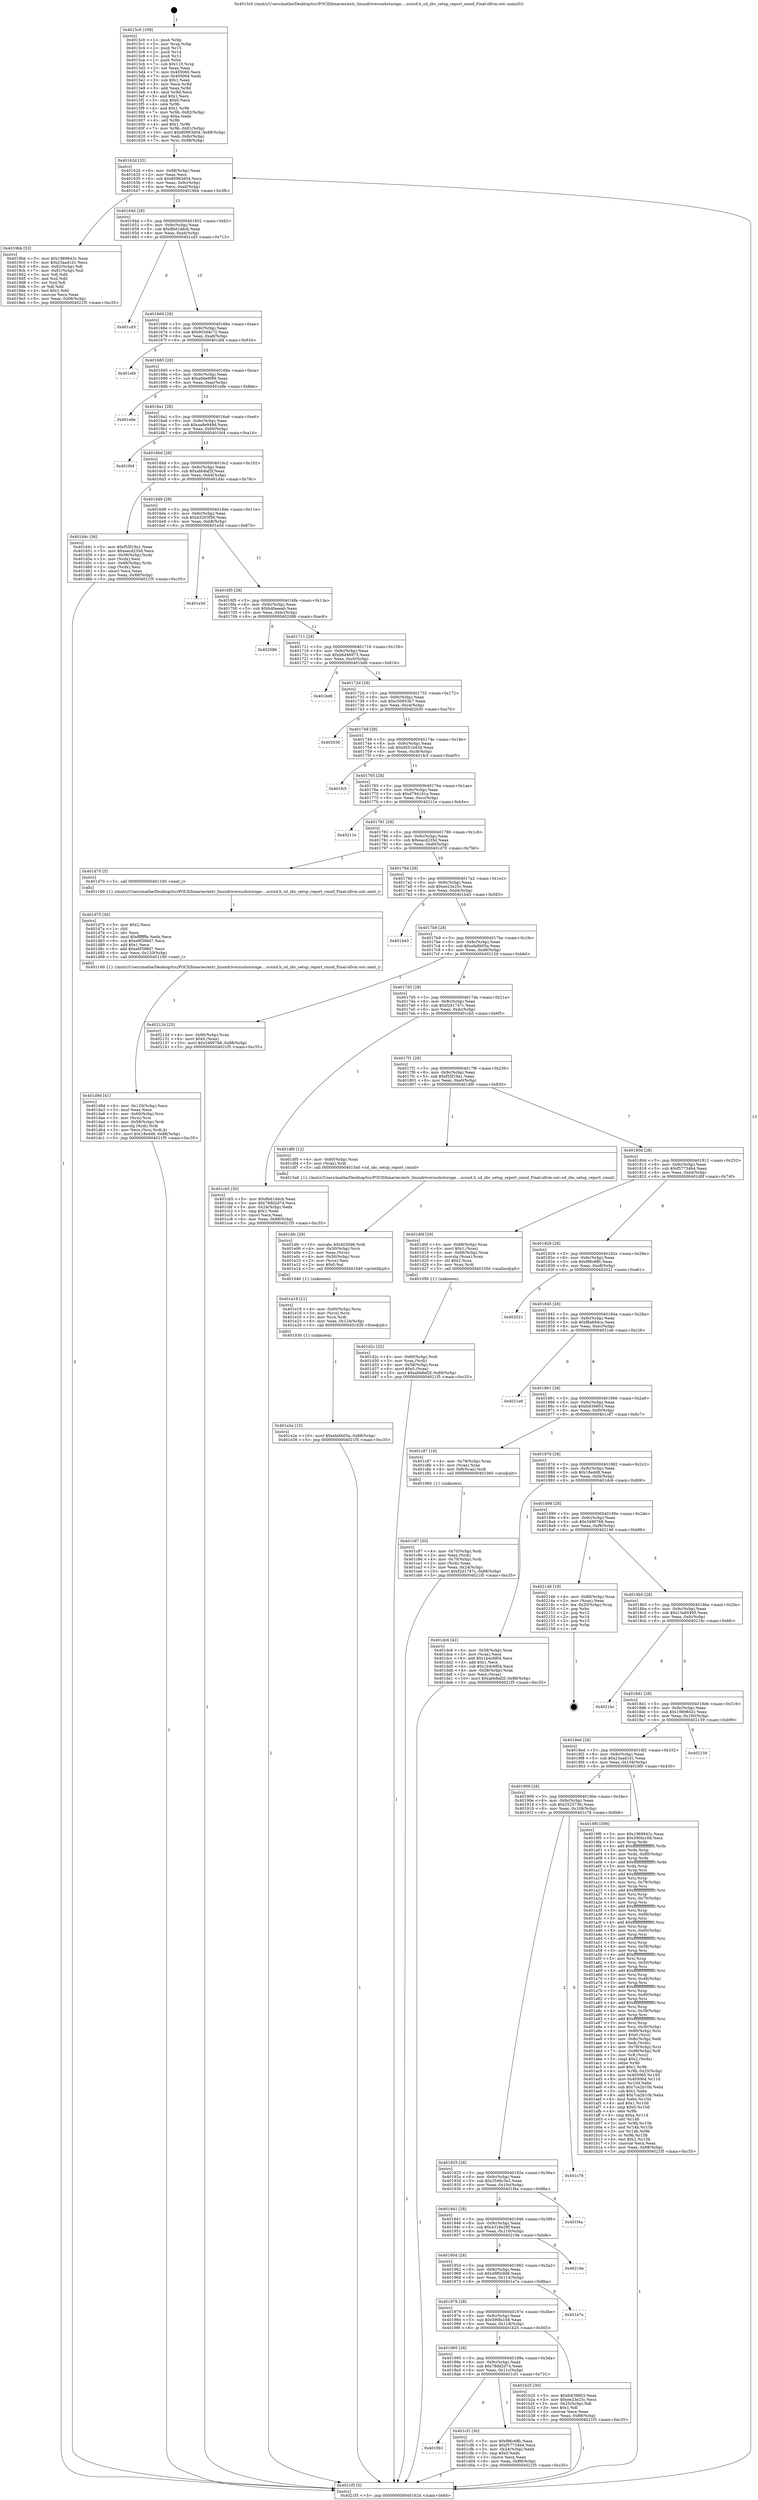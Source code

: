 digraph "0x4015c0" {
  label = "0x4015c0 (/mnt/c/Users/mathe/Desktop/tcc/POCII/binaries/extr_linuxdriversusbstorage....scsisd.h_sd_zbc_setup_report_cmnd_Final-ollvm.out::main(0))"
  labelloc = "t"
  node[shape=record]

  Entry [label="",width=0.3,height=0.3,shape=circle,fillcolor=black,style=filled]
  "0x40162d" [label="{
     0x40162d [32]\l
     | [instrs]\l
     &nbsp;&nbsp;0x40162d \<+6\>: mov -0x88(%rbp),%eax\l
     &nbsp;&nbsp;0x401633 \<+2\>: mov %eax,%ecx\l
     &nbsp;&nbsp;0x401635 \<+6\>: sub $0x80963d04,%ecx\l
     &nbsp;&nbsp;0x40163b \<+6\>: mov %eax,-0x9c(%rbp)\l
     &nbsp;&nbsp;0x401641 \<+6\>: mov %ecx,-0xa0(%rbp)\l
     &nbsp;&nbsp;0x401647 \<+6\>: je 00000000004019bb \<main+0x3fb\>\l
  }"]
  "0x4019bb" [label="{
     0x4019bb [53]\l
     | [instrs]\l
     &nbsp;&nbsp;0x4019bb \<+5\>: mov $0x1969842c,%eax\l
     &nbsp;&nbsp;0x4019c0 \<+5\>: mov $0x23aad1d1,%ecx\l
     &nbsp;&nbsp;0x4019c5 \<+6\>: mov -0x82(%rbp),%dl\l
     &nbsp;&nbsp;0x4019cb \<+7\>: mov -0x81(%rbp),%sil\l
     &nbsp;&nbsp;0x4019d2 \<+3\>: mov %dl,%dil\l
     &nbsp;&nbsp;0x4019d5 \<+3\>: and %sil,%dil\l
     &nbsp;&nbsp;0x4019d8 \<+3\>: xor %sil,%dl\l
     &nbsp;&nbsp;0x4019db \<+3\>: or %dl,%dil\l
     &nbsp;&nbsp;0x4019de \<+4\>: test $0x1,%dil\l
     &nbsp;&nbsp;0x4019e2 \<+3\>: cmovne %ecx,%eax\l
     &nbsp;&nbsp;0x4019e5 \<+6\>: mov %eax,-0x88(%rbp)\l
     &nbsp;&nbsp;0x4019eb \<+5\>: jmp 00000000004021f5 \<main+0xc35\>\l
  }"]
  "0x40164d" [label="{
     0x40164d [28]\l
     | [instrs]\l
     &nbsp;&nbsp;0x40164d \<+5\>: jmp 0000000000401652 \<main+0x92\>\l
     &nbsp;&nbsp;0x401652 \<+6\>: mov -0x9c(%rbp),%eax\l
     &nbsp;&nbsp;0x401658 \<+5\>: sub $0x8bd1ddcb,%eax\l
     &nbsp;&nbsp;0x40165d \<+6\>: mov %eax,-0xa4(%rbp)\l
     &nbsp;&nbsp;0x401663 \<+6\>: je 0000000000401cd3 \<main+0x713\>\l
  }"]
  "0x4021f5" [label="{
     0x4021f5 [5]\l
     | [instrs]\l
     &nbsp;&nbsp;0x4021f5 \<+5\>: jmp 000000000040162d \<main+0x6d\>\l
  }"]
  "0x4015c0" [label="{
     0x4015c0 [109]\l
     | [instrs]\l
     &nbsp;&nbsp;0x4015c0 \<+1\>: push %rbp\l
     &nbsp;&nbsp;0x4015c1 \<+3\>: mov %rsp,%rbp\l
     &nbsp;&nbsp;0x4015c4 \<+2\>: push %r15\l
     &nbsp;&nbsp;0x4015c6 \<+2\>: push %r14\l
     &nbsp;&nbsp;0x4015c8 \<+2\>: push %r12\l
     &nbsp;&nbsp;0x4015ca \<+1\>: push %rbx\l
     &nbsp;&nbsp;0x4015cb \<+7\>: sub $0x110,%rsp\l
     &nbsp;&nbsp;0x4015d2 \<+2\>: xor %eax,%eax\l
     &nbsp;&nbsp;0x4015d4 \<+7\>: mov 0x405060,%ecx\l
     &nbsp;&nbsp;0x4015db \<+7\>: mov 0x405064,%edx\l
     &nbsp;&nbsp;0x4015e2 \<+3\>: sub $0x1,%eax\l
     &nbsp;&nbsp;0x4015e5 \<+3\>: mov %ecx,%r8d\l
     &nbsp;&nbsp;0x4015e8 \<+3\>: add %eax,%r8d\l
     &nbsp;&nbsp;0x4015eb \<+4\>: imul %r8d,%ecx\l
     &nbsp;&nbsp;0x4015ef \<+3\>: and $0x1,%ecx\l
     &nbsp;&nbsp;0x4015f2 \<+3\>: cmp $0x0,%ecx\l
     &nbsp;&nbsp;0x4015f5 \<+4\>: sete %r9b\l
     &nbsp;&nbsp;0x4015f9 \<+4\>: and $0x1,%r9b\l
     &nbsp;&nbsp;0x4015fd \<+7\>: mov %r9b,-0x82(%rbp)\l
     &nbsp;&nbsp;0x401604 \<+3\>: cmp $0xa,%edx\l
     &nbsp;&nbsp;0x401607 \<+4\>: setl %r9b\l
     &nbsp;&nbsp;0x40160b \<+4\>: and $0x1,%r9b\l
     &nbsp;&nbsp;0x40160f \<+7\>: mov %r9b,-0x81(%rbp)\l
     &nbsp;&nbsp;0x401616 \<+10\>: movl $0x80963d04,-0x88(%rbp)\l
     &nbsp;&nbsp;0x401620 \<+6\>: mov %edi,-0x8c(%rbp)\l
     &nbsp;&nbsp;0x401626 \<+7\>: mov %rsi,-0x98(%rbp)\l
  }"]
  Exit [label="",width=0.3,height=0.3,shape=circle,fillcolor=black,style=filled,peripheries=2]
  "0x401cd3" [label="{
     0x401cd3\l
  }", style=dashed]
  "0x401669" [label="{
     0x401669 [28]\l
     | [instrs]\l
     &nbsp;&nbsp;0x401669 \<+5\>: jmp 000000000040166e \<main+0xae\>\l
     &nbsp;&nbsp;0x40166e \<+6\>: mov -0x9c(%rbp),%eax\l
     &nbsp;&nbsp;0x401674 \<+5\>: sub $0x903d4c72,%eax\l
     &nbsp;&nbsp;0x401679 \<+6\>: mov %eax,-0xa8(%rbp)\l
     &nbsp;&nbsp;0x40167f \<+6\>: je 0000000000401ef4 \<main+0x934\>\l
  }"]
  "0x401e2e" [label="{
     0x401e2e [15]\l
     | [instrs]\l
     &nbsp;&nbsp;0x401e2e \<+10\>: movl $0xefa6b05a,-0x88(%rbp)\l
     &nbsp;&nbsp;0x401e38 \<+5\>: jmp 00000000004021f5 \<main+0xc35\>\l
  }"]
  "0x401ef4" [label="{
     0x401ef4\l
  }", style=dashed]
  "0x401685" [label="{
     0x401685 [28]\l
     | [instrs]\l
     &nbsp;&nbsp;0x401685 \<+5\>: jmp 000000000040168a \<main+0xca\>\l
     &nbsp;&nbsp;0x40168a \<+6\>: mov -0x9c(%rbp),%eax\l
     &nbsp;&nbsp;0x401690 \<+5\>: sub $0xa9de6f99,%eax\l
     &nbsp;&nbsp;0x401695 \<+6\>: mov %eax,-0xac(%rbp)\l
     &nbsp;&nbsp;0x40169b \<+6\>: je 0000000000401e9e \<main+0x8de\>\l
  }"]
  "0x401e19" [label="{
     0x401e19 [21]\l
     | [instrs]\l
     &nbsp;&nbsp;0x401e19 \<+4\>: mov -0x60(%rbp),%rcx\l
     &nbsp;&nbsp;0x401e1d \<+3\>: mov (%rcx),%rcx\l
     &nbsp;&nbsp;0x401e20 \<+3\>: mov %rcx,%rdi\l
     &nbsp;&nbsp;0x401e23 \<+6\>: mov %eax,-0x124(%rbp)\l
     &nbsp;&nbsp;0x401e29 \<+5\>: call 0000000000401030 \<free@plt\>\l
     | [calls]\l
     &nbsp;&nbsp;0x401030 \{1\} (unknown)\l
  }"]
  "0x401e9e" [label="{
     0x401e9e\l
  }", style=dashed]
  "0x4016a1" [label="{
     0x4016a1 [28]\l
     | [instrs]\l
     &nbsp;&nbsp;0x4016a1 \<+5\>: jmp 00000000004016a6 \<main+0xe6\>\l
     &nbsp;&nbsp;0x4016a6 \<+6\>: mov -0x9c(%rbp),%eax\l
     &nbsp;&nbsp;0x4016ac \<+5\>: sub $0xaa8e949d,%eax\l
     &nbsp;&nbsp;0x4016b1 \<+6\>: mov %eax,-0xb0(%rbp)\l
     &nbsp;&nbsp;0x4016b7 \<+6\>: je 0000000000401fd4 \<main+0xa14\>\l
  }"]
  "0x401dfc" [label="{
     0x401dfc [29]\l
     | [instrs]\l
     &nbsp;&nbsp;0x401dfc \<+10\>: movabs $0x4030d6,%rdi\l
     &nbsp;&nbsp;0x401e06 \<+4\>: mov -0x50(%rbp),%rcx\l
     &nbsp;&nbsp;0x401e0a \<+2\>: mov %eax,(%rcx)\l
     &nbsp;&nbsp;0x401e0c \<+4\>: mov -0x50(%rbp),%rcx\l
     &nbsp;&nbsp;0x401e10 \<+2\>: mov (%rcx),%esi\l
     &nbsp;&nbsp;0x401e12 \<+2\>: mov $0x0,%al\l
     &nbsp;&nbsp;0x401e14 \<+5\>: call 0000000000401040 \<printf@plt\>\l
     | [calls]\l
     &nbsp;&nbsp;0x401040 \{1\} (unknown)\l
  }"]
  "0x401fd4" [label="{
     0x401fd4\l
  }", style=dashed]
  "0x4016bd" [label="{
     0x4016bd [28]\l
     | [instrs]\l
     &nbsp;&nbsp;0x4016bd \<+5\>: jmp 00000000004016c2 \<main+0x102\>\l
     &nbsp;&nbsp;0x4016c2 \<+6\>: mov -0x9c(%rbp),%eax\l
     &nbsp;&nbsp;0x4016c8 \<+5\>: sub $0xabb8af2f,%eax\l
     &nbsp;&nbsp;0x4016cd \<+6\>: mov %eax,-0xb4(%rbp)\l
     &nbsp;&nbsp;0x4016d3 \<+6\>: je 0000000000401d4c \<main+0x78c\>\l
  }"]
  "0x401d9d" [label="{
     0x401d9d [41]\l
     | [instrs]\l
     &nbsp;&nbsp;0x401d9d \<+6\>: mov -0x120(%rbp),%ecx\l
     &nbsp;&nbsp;0x401da3 \<+3\>: imul %eax,%ecx\l
     &nbsp;&nbsp;0x401da6 \<+4\>: mov -0x60(%rbp),%rsi\l
     &nbsp;&nbsp;0x401daa \<+3\>: mov (%rsi),%rsi\l
     &nbsp;&nbsp;0x401dad \<+4\>: mov -0x58(%rbp),%rdi\l
     &nbsp;&nbsp;0x401db1 \<+3\>: movslq (%rdi),%rdi\l
     &nbsp;&nbsp;0x401db4 \<+3\>: mov %ecx,(%rsi,%rdi,4)\l
     &nbsp;&nbsp;0x401db7 \<+10\>: movl $0x18e4d8,-0x88(%rbp)\l
     &nbsp;&nbsp;0x401dc1 \<+5\>: jmp 00000000004021f5 \<main+0xc35\>\l
  }"]
  "0x401d4c" [label="{
     0x401d4c [36]\l
     | [instrs]\l
     &nbsp;&nbsp;0x401d4c \<+5\>: mov $0xf55f19a1,%eax\l
     &nbsp;&nbsp;0x401d51 \<+5\>: mov $0xeacd235d,%ecx\l
     &nbsp;&nbsp;0x401d56 \<+4\>: mov -0x58(%rbp),%rdx\l
     &nbsp;&nbsp;0x401d5a \<+2\>: mov (%rdx),%esi\l
     &nbsp;&nbsp;0x401d5c \<+4\>: mov -0x68(%rbp),%rdx\l
     &nbsp;&nbsp;0x401d60 \<+2\>: cmp (%rdx),%esi\l
     &nbsp;&nbsp;0x401d62 \<+3\>: cmovl %ecx,%eax\l
     &nbsp;&nbsp;0x401d65 \<+6\>: mov %eax,-0x88(%rbp)\l
     &nbsp;&nbsp;0x401d6b \<+5\>: jmp 00000000004021f5 \<main+0xc35\>\l
  }"]
  "0x4016d9" [label="{
     0x4016d9 [28]\l
     | [instrs]\l
     &nbsp;&nbsp;0x4016d9 \<+5\>: jmp 00000000004016de \<main+0x11e\>\l
     &nbsp;&nbsp;0x4016de \<+6\>: mov -0x9c(%rbp),%eax\l
     &nbsp;&nbsp;0x4016e4 \<+5\>: sub $0xb3203f56,%eax\l
     &nbsp;&nbsp;0x4016e9 \<+6\>: mov %eax,-0xb8(%rbp)\l
     &nbsp;&nbsp;0x4016ef \<+6\>: je 0000000000401e3d \<main+0x87d\>\l
  }"]
  "0x401d75" [label="{
     0x401d75 [40]\l
     | [instrs]\l
     &nbsp;&nbsp;0x401d75 \<+5\>: mov $0x2,%ecx\l
     &nbsp;&nbsp;0x401d7a \<+1\>: cltd\l
     &nbsp;&nbsp;0x401d7b \<+2\>: idiv %ecx\l
     &nbsp;&nbsp;0x401d7d \<+6\>: imul $0xfffffffe,%edx,%ecx\l
     &nbsp;&nbsp;0x401d83 \<+6\>: sub $0xe6f398d7,%ecx\l
     &nbsp;&nbsp;0x401d89 \<+3\>: add $0x1,%ecx\l
     &nbsp;&nbsp;0x401d8c \<+6\>: add $0xe6f398d7,%ecx\l
     &nbsp;&nbsp;0x401d92 \<+6\>: mov %ecx,-0x120(%rbp)\l
     &nbsp;&nbsp;0x401d98 \<+5\>: call 0000000000401160 \<next_i\>\l
     | [calls]\l
     &nbsp;&nbsp;0x401160 \{1\} (/mnt/c/Users/mathe/Desktop/tcc/POCII/binaries/extr_linuxdriversusbstorage....scsisd.h_sd_zbc_setup_report_cmnd_Final-ollvm.out::next_i)\l
  }"]
  "0x401e3d" [label="{
     0x401e3d\l
  }", style=dashed]
  "0x4016f5" [label="{
     0x4016f5 [28]\l
     | [instrs]\l
     &nbsp;&nbsp;0x4016f5 \<+5\>: jmp 00000000004016fa \<main+0x13a\>\l
     &nbsp;&nbsp;0x4016fa \<+6\>: mov -0x9c(%rbp),%eax\l
     &nbsp;&nbsp;0x401700 \<+5\>: sub $0xb4faeeab,%eax\l
     &nbsp;&nbsp;0x401705 \<+6\>: mov %eax,-0xbc(%rbp)\l
     &nbsp;&nbsp;0x40170b \<+6\>: je 0000000000402086 \<main+0xac6\>\l
  }"]
  "0x401d2c" [label="{
     0x401d2c [32]\l
     | [instrs]\l
     &nbsp;&nbsp;0x401d2c \<+4\>: mov -0x60(%rbp),%rdi\l
     &nbsp;&nbsp;0x401d30 \<+3\>: mov %rax,(%rdi)\l
     &nbsp;&nbsp;0x401d33 \<+4\>: mov -0x58(%rbp),%rax\l
     &nbsp;&nbsp;0x401d37 \<+6\>: movl $0x0,(%rax)\l
     &nbsp;&nbsp;0x401d3d \<+10\>: movl $0xabb8af2f,-0x88(%rbp)\l
     &nbsp;&nbsp;0x401d47 \<+5\>: jmp 00000000004021f5 \<main+0xc35\>\l
  }"]
  "0x402086" [label="{
     0x402086\l
  }", style=dashed]
  "0x401711" [label="{
     0x401711 [28]\l
     | [instrs]\l
     &nbsp;&nbsp;0x401711 \<+5\>: jmp 0000000000401716 \<main+0x156\>\l
     &nbsp;&nbsp;0x401716 \<+6\>: mov -0x9c(%rbp),%eax\l
     &nbsp;&nbsp;0x40171c \<+5\>: sub $0xb6d46973,%eax\l
     &nbsp;&nbsp;0x401721 \<+6\>: mov %eax,-0xc0(%rbp)\l
     &nbsp;&nbsp;0x401727 \<+6\>: je 0000000000401bd6 \<main+0x616\>\l
  }"]
  "0x4019b1" [label="{
     0x4019b1\l
  }", style=dashed]
  "0x401bd6" [label="{
     0x401bd6\l
  }", style=dashed]
  "0x40172d" [label="{
     0x40172d [28]\l
     | [instrs]\l
     &nbsp;&nbsp;0x40172d \<+5\>: jmp 0000000000401732 \<main+0x172\>\l
     &nbsp;&nbsp;0x401732 \<+6\>: mov -0x9c(%rbp),%eax\l
     &nbsp;&nbsp;0x401738 \<+5\>: sub $0xc50953b7,%eax\l
     &nbsp;&nbsp;0x40173d \<+6\>: mov %eax,-0xc4(%rbp)\l
     &nbsp;&nbsp;0x401743 \<+6\>: je 0000000000402030 \<main+0xa70\>\l
  }"]
  "0x401cf1" [label="{
     0x401cf1 [30]\l
     | [instrs]\l
     &nbsp;&nbsp;0x401cf1 \<+5\>: mov $0xf86c6ffc,%eax\l
     &nbsp;&nbsp;0x401cf6 \<+5\>: mov $0xf57734b4,%ecx\l
     &nbsp;&nbsp;0x401cfb \<+3\>: mov -0x24(%rbp),%edx\l
     &nbsp;&nbsp;0x401cfe \<+3\>: cmp $0x0,%edx\l
     &nbsp;&nbsp;0x401d01 \<+3\>: cmove %ecx,%eax\l
     &nbsp;&nbsp;0x401d04 \<+6\>: mov %eax,-0x88(%rbp)\l
     &nbsp;&nbsp;0x401d0a \<+5\>: jmp 00000000004021f5 \<main+0xc35\>\l
  }"]
  "0x402030" [label="{
     0x402030\l
  }", style=dashed]
  "0x401749" [label="{
     0x401749 [28]\l
     | [instrs]\l
     &nbsp;&nbsp;0x401749 \<+5\>: jmp 000000000040174e \<main+0x18e\>\l
     &nbsp;&nbsp;0x40174e \<+6\>: mov -0x9c(%rbp),%eax\l
     &nbsp;&nbsp;0x401754 \<+5\>: sub $0xd551b45d,%eax\l
     &nbsp;&nbsp;0x401759 \<+6\>: mov %eax,-0xc8(%rbp)\l
     &nbsp;&nbsp;0x40175f \<+6\>: je 0000000000401fc5 \<main+0xa05\>\l
  }"]
  "0x401c97" [label="{
     0x401c97 [30]\l
     | [instrs]\l
     &nbsp;&nbsp;0x401c97 \<+4\>: mov -0x70(%rbp),%rdi\l
     &nbsp;&nbsp;0x401c9b \<+2\>: mov %eax,(%rdi)\l
     &nbsp;&nbsp;0x401c9d \<+4\>: mov -0x70(%rbp),%rdi\l
     &nbsp;&nbsp;0x401ca1 \<+2\>: mov (%rdi),%eax\l
     &nbsp;&nbsp;0x401ca3 \<+3\>: mov %eax,-0x24(%rbp)\l
     &nbsp;&nbsp;0x401ca6 \<+10\>: movl $0xf2d1747c,-0x88(%rbp)\l
     &nbsp;&nbsp;0x401cb0 \<+5\>: jmp 00000000004021f5 \<main+0xc35\>\l
  }"]
  "0x401fc5" [label="{
     0x401fc5\l
  }", style=dashed]
  "0x401765" [label="{
     0x401765 [28]\l
     | [instrs]\l
     &nbsp;&nbsp;0x401765 \<+5\>: jmp 000000000040176a \<main+0x1aa\>\l
     &nbsp;&nbsp;0x40176a \<+6\>: mov -0x9c(%rbp),%eax\l
     &nbsp;&nbsp;0x401770 \<+5\>: sub $0xd794161a,%eax\l
     &nbsp;&nbsp;0x401775 \<+6\>: mov %eax,-0xcc(%rbp)\l
     &nbsp;&nbsp;0x40177b \<+6\>: je 000000000040211e \<main+0xb5e\>\l
  }"]
  "0x401995" [label="{
     0x401995 [28]\l
     | [instrs]\l
     &nbsp;&nbsp;0x401995 \<+5\>: jmp 000000000040199a \<main+0x3da\>\l
     &nbsp;&nbsp;0x40199a \<+6\>: mov -0x9c(%rbp),%eax\l
     &nbsp;&nbsp;0x4019a0 \<+5\>: sub $0x78dd2d74,%eax\l
     &nbsp;&nbsp;0x4019a5 \<+6\>: mov %eax,-0x11c(%rbp)\l
     &nbsp;&nbsp;0x4019ab \<+6\>: je 0000000000401cf1 \<main+0x731\>\l
  }"]
  "0x40211e" [label="{
     0x40211e\l
  }", style=dashed]
  "0x401781" [label="{
     0x401781 [28]\l
     | [instrs]\l
     &nbsp;&nbsp;0x401781 \<+5\>: jmp 0000000000401786 \<main+0x1c6\>\l
     &nbsp;&nbsp;0x401786 \<+6\>: mov -0x9c(%rbp),%eax\l
     &nbsp;&nbsp;0x40178c \<+5\>: sub $0xeacd235d,%eax\l
     &nbsp;&nbsp;0x401791 \<+6\>: mov %eax,-0xd0(%rbp)\l
     &nbsp;&nbsp;0x401797 \<+6\>: je 0000000000401d70 \<main+0x7b0\>\l
  }"]
  "0x401b25" [label="{
     0x401b25 [30]\l
     | [instrs]\l
     &nbsp;&nbsp;0x401b25 \<+5\>: mov $0xfc639803,%eax\l
     &nbsp;&nbsp;0x401b2a \<+5\>: mov $0xee23e25c,%ecx\l
     &nbsp;&nbsp;0x401b2f \<+3\>: mov -0x25(%rbp),%dl\l
     &nbsp;&nbsp;0x401b32 \<+3\>: test $0x1,%dl\l
     &nbsp;&nbsp;0x401b35 \<+3\>: cmovne %ecx,%eax\l
     &nbsp;&nbsp;0x401b38 \<+6\>: mov %eax,-0x88(%rbp)\l
     &nbsp;&nbsp;0x401b3e \<+5\>: jmp 00000000004021f5 \<main+0xc35\>\l
  }"]
  "0x401d70" [label="{
     0x401d70 [5]\l
     | [instrs]\l
     &nbsp;&nbsp;0x401d70 \<+5\>: call 0000000000401160 \<next_i\>\l
     | [calls]\l
     &nbsp;&nbsp;0x401160 \{1\} (/mnt/c/Users/mathe/Desktop/tcc/POCII/binaries/extr_linuxdriversusbstorage....scsisd.h_sd_zbc_setup_report_cmnd_Final-ollvm.out::next_i)\l
  }"]
  "0x40179d" [label="{
     0x40179d [28]\l
     | [instrs]\l
     &nbsp;&nbsp;0x40179d \<+5\>: jmp 00000000004017a2 \<main+0x1e2\>\l
     &nbsp;&nbsp;0x4017a2 \<+6\>: mov -0x9c(%rbp),%eax\l
     &nbsp;&nbsp;0x4017a8 \<+5\>: sub $0xee23e25c,%eax\l
     &nbsp;&nbsp;0x4017ad \<+6\>: mov %eax,-0xd4(%rbp)\l
     &nbsp;&nbsp;0x4017b3 \<+6\>: je 0000000000401b43 \<main+0x583\>\l
  }"]
  "0x401979" [label="{
     0x401979 [28]\l
     | [instrs]\l
     &nbsp;&nbsp;0x401979 \<+5\>: jmp 000000000040197e \<main+0x3be\>\l
     &nbsp;&nbsp;0x40197e \<+6\>: mov -0x9c(%rbp),%eax\l
     &nbsp;&nbsp;0x401984 \<+5\>: sub $0x590fa168,%eax\l
     &nbsp;&nbsp;0x401989 \<+6\>: mov %eax,-0x118(%rbp)\l
     &nbsp;&nbsp;0x40198f \<+6\>: je 0000000000401b25 \<main+0x565\>\l
  }"]
  "0x401b43" [label="{
     0x401b43\l
  }", style=dashed]
  "0x4017b9" [label="{
     0x4017b9 [28]\l
     | [instrs]\l
     &nbsp;&nbsp;0x4017b9 \<+5\>: jmp 00000000004017be \<main+0x1fe\>\l
     &nbsp;&nbsp;0x4017be \<+6\>: mov -0x9c(%rbp),%eax\l
     &nbsp;&nbsp;0x4017c4 \<+5\>: sub $0xefa6b05a,%eax\l
     &nbsp;&nbsp;0x4017c9 \<+6\>: mov %eax,-0xd8(%rbp)\l
     &nbsp;&nbsp;0x4017cf \<+6\>: je 000000000040212d \<main+0xb6d\>\l
  }"]
  "0x401e7a" [label="{
     0x401e7a\l
  }", style=dashed]
  "0x40212d" [label="{
     0x40212d [25]\l
     | [instrs]\l
     &nbsp;&nbsp;0x40212d \<+4\>: mov -0x80(%rbp),%rax\l
     &nbsp;&nbsp;0x402131 \<+6\>: movl $0x0,(%rax)\l
     &nbsp;&nbsp;0x402137 \<+10\>: movl $0x3499768,-0x88(%rbp)\l
     &nbsp;&nbsp;0x402141 \<+5\>: jmp 00000000004021f5 \<main+0xc35\>\l
  }"]
  "0x4017d5" [label="{
     0x4017d5 [28]\l
     | [instrs]\l
     &nbsp;&nbsp;0x4017d5 \<+5\>: jmp 00000000004017da \<main+0x21a\>\l
     &nbsp;&nbsp;0x4017da \<+6\>: mov -0x9c(%rbp),%eax\l
     &nbsp;&nbsp;0x4017e0 \<+5\>: sub $0xf2d1747c,%eax\l
     &nbsp;&nbsp;0x4017e5 \<+6\>: mov %eax,-0xdc(%rbp)\l
     &nbsp;&nbsp;0x4017eb \<+6\>: je 0000000000401cb5 \<main+0x6f5\>\l
  }"]
  "0x40195d" [label="{
     0x40195d [28]\l
     | [instrs]\l
     &nbsp;&nbsp;0x40195d \<+5\>: jmp 0000000000401962 \<main+0x3a2\>\l
     &nbsp;&nbsp;0x401962 \<+6\>: mov -0x9c(%rbp),%eax\l
     &nbsp;&nbsp;0x401968 \<+5\>: sub $0x49f0c9d8,%eax\l
     &nbsp;&nbsp;0x40196d \<+6\>: mov %eax,-0x114(%rbp)\l
     &nbsp;&nbsp;0x401973 \<+6\>: je 0000000000401e7a \<main+0x8ba\>\l
  }"]
  "0x401cb5" [label="{
     0x401cb5 [30]\l
     | [instrs]\l
     &nbsp;&nbsp;0x401cb5 \<+5\>: mov $0x8bd1ddcb,%eax\l
     &nbsp;&nbsp;0x401cba \<+5\>: mov $0x78dd2d74,%ecx\l
     &nbsp;&nbsp;0x401cbf \<+3\>: mov -0x24(%rbp),%edx\l
     &nbsp;&nbsp;0x401cc2 \<+3\>: cmp $0x1,%edx\l
     &nbsp;&nbsp;0x401cc5 \<+3\>: cmovl %ecx,%eax\l
     &nbsp;&nbsp;0x401cc8 \<+6\>: mov %eax,-0x88(%rbp)\l
     &nbsp;&nbsp;0x401cce \<+5\>: jmp 00000000004021f5 \<main+0xc35\>\l
  }"]
  "0x4017f1" [label="{
     0x4017f1 [28]\l
     | [instrs]\l
     &nbsp;&nbsp;0x4017f1 \<+5\>: jmp 00000000004017f6 \<main+0x236\>\l
     &nbsp;&nbsp;0x4017f6 \<+6\>: mov -0x9c(%rbp),%eax\l
     &nbsp;&nbsp;0x4017fc \<+5\>: sub $0xf55f19a1,%eax\l
     &nbsp;&nbsp;0x401801 \<+6\>: mov %eax,-0xe0(%rbp)\l
     &nbsp;&nbsp;0x401807 \<+6\>: je 0000000000401df0 \<main+0x830\>\l
  }"]
  "0x40219e" [label="{
     0x40219e\l
  }", style=dashed]
  "0x401df0" [label="{
     0x401df0 [12]\l
     | [instrs]\l
     &nbsp;&nbsp;0x401df0 \<+4\>: mov -0x60(%rbp),%rax\l
     &nbsp;&nbsp;0x401df4 \<+3\>: mov (%rax),%rdi\l
     &nbsp;&nbsp;0x401df7 \<+5\>: call 00000000004015a0 \<sd_zbc_setup_report_cmnd\>\l
     | [calls]\l
     &nbsp;&nbsp;0x4015a0 \{1\} (/mnt/c/Users/mathe/Desktop/tcc/POCII/binaries/extr_linuxdriversusbstorage....scsisd.h_sd_zbc_setup_report_cmnd_Final-ollvm.out::sd_zbc_setup_report_cmnd)\l
  }"]
  "0x40180d" [label="{
     0x40180d [28]\l
     | [instrs]\l
     &nbsp;&nbsp;0x40180d \<+5\>: jmp 0000000000401812 \<main+0x252\>\l
     &nbsp;&nbsp;0x401812 \<+6\>: mov -0x9c(%rbp),%eax\l
     &nbsp;&nbsp;0x401818 \<+5\>: sub $0xf57734b4,%eax\l
     &nbsp;&nbsp;0x40181d \<+6\>: mov %eax,-0xe4(%rbp)\l
     &nbsp;&nbsp;0x401823 \<+6\>: je 0000000000401d0f \<main+0x74f\>\l
  }"]
  "0x401941" [label="{
     0x401941 [28]\l
     | [instrs]\l
     &nbsp;&nbsp;0x401941 \<+5\>: jmp 0000000000401946 \<main+0x386\>\l
     &nbsp;&nbsp;0x401946 \<+6\>: mov -0x9c(%rbp),%eax\l
     &nbsp;&nbsp;0x40194c \<+5\>: sub $0x4318e29f,%eax\l
     &nbsp;&nbsp;0x401951 \<+6\>: mov %eax,-0x110(%rbp)\l
     &nbsp;&nbsp;0x401957 \<+6\>: je 000000000040219e \<main+0xbde\>\l
  }"]
  "0x401d0f" [label="{
     0x401d0f [29]\l
     | [instrs]\l
     &nbsp;&nbsp;0x401d0f \<+4\>: mov -0x68(%rbp),%rax\l
     &nbsp;&nbsp;0x401d13 \<+6\>: movl $0x1,(%rax)\l
     &nbsp;&nbsp;0x401d19 \<+4\>: mov -0x68(%rbp),%rax\l
     &nbsp;&nbsp;0x401d1d \<+3\>: movslq (%rax),%rax\l
     &nbsp;&nbsp;0x401d20 \<+4\>: shl $0x2,%rax\l
     &nbsp;&nbsp;0x401d24 \<+3\>: mov %rax,%rdi\l
     &nbsp;&nbsp;0x401d27 \<+5\>: call 0000000000401050 \<malloc@plt\>\l
     | [calls]\l
     &nbsp;&nbsp;0x401050 \{1\} (unknown)\l
  }"]
  "0x401829" [label="{
     0x401829 [28]\l
     | [instrs]\l
     &nbsp;&nbsp;0x401829 \<+5\>: jmp 000000000040182e \<main+0x26e\>\l
     &nbsp;&nbsp;0x40182e \<+6\>: mov -0x9c(%rbp),%eax\l
     &nbsp;&nbsp;0x401834 \<+5\>: sub $0xf86c6ffc,%eax\l
     &nbsp;&nbsp;0x401839 \<+6\>: mov %eax,-0xe8(%rbp)\l
     &nbsp;&nbsp;0x40183f \<+6\>: je 0000000000402021 \<main+0xa61\>\l
  }"]
  "0x401f4a" [label="{
     0x401f4a\l
  }", style=dashed]
  "0x402021" [label="{
     0x402021\l
  }", style=dashed]
  "0x401845" [label="{
     0x401845 [28]\l
     | [instrs]\l
     &nbsp;&nbsp;0x401845 \<+5\>: jmp 000000000040184a \<main+0x28a\>\l
     &nbsp;&nbsp;0x40184a \<+6\>: mov -0x9c(%rbp),%eax\l
     &nbsp;&nbsp;0x401850 \<+5\>: sub $0xf8a694ca,%eax\l
     &nbsp;&nbsp;0x401855 \<+6\>: mov %eax,-0xec(%rbp)\l
     &nbsp;&nbsp;0x40185b \<+6\>: je 00000000004021e6 \<main+0xc26\>\l
  }"]
  "0x401925" [label="{
     0x401925 [28]\l
     | [instrs]\l
     &nbsp;&nbsp;0x401925 \<+5\>: jmp 000000000040192a \<main+0x36a\>\l
     &nbsp;&nbsp;0x40192a \<+6\>: mov -0x9c(%rbp),%eax\l
     &nbsp;&nbsp;0x401930 \<+5\>: sub $0x3546c3e2,%eax\l
     &nbsp;&nbsp;0x401935 \<+6\>: mov %eax,-0x10c(%rbp)\l
     &nbsp;&nbsp;0x40193b \<+6\>: je 0000000000401f4a \<main+0x98a\>\l
  }"]
  "0x4021e6" [label="{
     0x4021e6\l
  }", style=dashed]
  "0x401861" [label="{
     0x401861 [28]\l
     | [instrs]\l
     &nbsp;&nbsp;0x401861 \<+5\>: jmp 0000000000401866 \<main+0x2a6\>\l
     &nbsp;&nbsp;0x401866 \<+6\>: mov -0x9c(%rbp),%eax\l
     &nbsp;&nbsp;0x40186c \<+5\>: sub $0xfc639803,%eax\l
     &nbsp;&nbsp;0x401871 \<+6\>: mov %eax,-0xf0(%rbp)\l
     &nbsp;&nbsp;0x401877 \<+6\>: je 0000000000401c87 \<main+0x6c7\>\l
  }"]
  "0x401c78" [label="{
     0x401c78\l
  }", style=dashed]
  "0x401c87" [label="{
     0x401c87 [16]\l
     | [instrs]\l
     &nbsp;&nbsp;0x401c87 \<+4\>: mov -0x78(%rbp),%rax\l
     &nbsp;&nbsp;0x401c8b \<+3\>: mov (%rax),%rax\l
     &nbsp;&nbsp;0x401c8e \<+4\>: mov 0x8(%rax),%rdi\l
     &nbsp;&nbsp;0x401c92 \<+5\>: call 0000000000401060 \<atoi@plt\>\l
     | [calls]\l
     &nbsp;&nbsp;0x401060 \{1\} (unknown)\l
  }"]
  "0x40187d" [label="{
     0x40187d [28]\l
     | [instrs]\l
     &nbsp;&nbsp;0x40187d \<+5\>: jmp 0000000000401882 \<main+0x2c2\>\l
     &nbsp;&nbsp;0x401882 \<+6\>: mov -0x9c(%rbp),%eax\l
     &nbsp;&nbsp;0x401888 \<+5\>: sub $0x18e4d8,%eax\l
     &nbsp;&nbsp;0x40188d \<+6\>: mov %eax,-0xf4(%rbp)\l
     &nbsp;&nbsp;0x401893 \<+6\>: je 0000000000401dc6 \<main+0x806\>\l
  }"]
  "0x401909" [label="{
     0x401909 [28]\l
     | [instrs]\l
     &nbsp;&nbsp;0x401909 \<+5\>: jmp 000000000040190e \<main+0x34e\>\l
     &nbsp;&nbsp;0x40190e \<+6\>: mov -0x9c(%rbp),%eax\l
     &nbsp;&nbsp;0x401914 \<+5\>: sub $0x252573fc,%eax\l
     &nbsp;&nbsp;0x401919 \<+6\>: mov %eax,-0x108(%rbp)\l
     &nbsp;&nbsp;0x40191f \<+6\>: je 0000000000401c78 \<main+0x6b8\>\l
  }"]
  "0x401dc6" [label="{
     0x401dc6 [42]\l
     | [instrs]\l
     &nbsp;&nbsp;0x401dc6 \<+4\>: mov -0x58(%rbp),%rax\l
     &nbsp;&nbsp;0x401dca \<+2\>: mov (%rax),%ecx\l
     &nbsp;&nbsp;0x401dcc \<+6\>: add $0x1b4c6f04,%ecx\l
     &nbsp;&nbsp;0x401dd2 \<+3\>: add $0x1,%ecx\l
     &nbsp;&nbsp;0x401dd5 \<+6\>: sub $0x1b4c6f04,%ecx\l
     &nbsp;&nbsp;0x401ddb \<+4\>: mov -0x58(%rbp),%rax\l
     &nbsp;&nbsp;0x401ddf \<+2\>: mov %ecx,(%rax)\l
     &nbsp;&nbsp;0x401de1 \<+10\>: movl $0xabb8af2f,-0x88(%rbp)\l
     &nbsp;&nbsp;0x401deb \<+5\>: jmp 00000000004021f5 \<main+0xc35\>\l
  }"]
  "0x401899" [label="{
     0x401899 [28]\l
     | [instrs]\l
     &nbsp;&nbsp;0x401899 \<+5\>: jmp 000000000040189e \<main+0x2de\>\l
     &nbsp;&nbsp;0x40189e \<+6\>: mov -0x9c(%rbp),%eax\l
     &nbsp;&nbsp;0x4018a4 \<+5\>: sub $0x3499768,%eax\l
     &nbsp;&nbsp;0x4018a9 \<+6\>: mov %eax,-0xf8(%rbp)\l
     &nbsp;&nbsp;0x4018af \<+6\>: je 0000000000402146 \<main+0xb86\>\l
  }"]
  "0x4019f0" [label="{
     0x4019f0 [309]\l
     | [instrs]\l
     &nbsp;&nbsp;0x4019f0 \<+5\>: mov $0x1969842c,%eax\l
     &nbsp;&nbsp;0x4019f5 \<+5\>: mov $0x590fa168,%ecx\l
     &nbsp;&nbsp;0x4019fa \<+3\>: mov %rsp,%rdx\l
     &nbsp;&nbsp;0x4019fd \<+4\>: add $0xfffffffffffffff0,%rdx\l
     &nbsp;&nbsp;0x401a01 \<+3\>: mov %rdx,%rsp\l
     &nbsp;&nbsp;0x401a04 \<+4\>: mov %rdx,-0x80(%rbp)\l
     &nbsp;&nbsp;0x401a08 \<+3\>: mov %rsp,%rdx\l
     &nbsp;&nbsp;0x401a0b \<+4\>: add $0xfffffffffffffff0,%rdx\l
     &nbsp;&nbsp;0x401a0f \<+3\>: mov %rdx,%rsp\l
     &nbsp;&nbsp;0x401a12 \<+3\>: mov %rsp,%rsi\l
     &nbsp;&nbsp;0x401a15 \<+4\>: add $0xfffffffffffffff0,%rsi\l
     &nbsp;&nbsp;0x401a19 \<+3\>: mov %rsi,%rsp\l
     &nbsp;&nbsp;0x401a1c \<+4\>: mov %rsi,-0x78(%rbp)\l
     &nbsp;&nbsp;0x401a20 \<+3\>: mov %rsp,%rsi\l
     &nbsp;&nbsp;0x401a23 \<+4\>: add $0xfffffffffffffff0,%rsi\l
     &nbsp;&nbsp;0x401a27 \<+3\>: mov %rsi,%rsp\l
     &nbsp;&nbsp;0x401a2a \<+4\>: mov %rsi,-0x70(%rbp)\l
     &nbsp;&nbsp;0x401a2e \<+3\>: mov %rsp,%rsi\l
     &nbsp;&nbsp;0x401a31 \<+4\>: add $0xfffffffffffffff0,%rsi\l
     &nbsp;&nbsp;0x401a35 \<+3\>: mov %rsi,%rsp\l
     &nbsp;&nbsp;0x401a38 \<+4\>: mov %rsi,-0x68(%rbp)\l
     &nbsp;&nbsp;0x401a3c \<+3\>: mov %rsp,%rsi\l
     &nbsp;&nbsp;0x401a3f \<+4\>: add $0xfffffffffffffff0,%rsi\l
     &nbsp;&nbsp;0x401a43 \<+3\>: mov %rsi,%rsp\l
     &nbsp;&nbsp;0x401a46 \<+4\>: mov %rsi,-0x60(%rbp)\l
     &nbsp;&nbsp;0x401a4a \<+3\>: mov %rsp,%rsi\l
     &nbsp;&nbsp;0x401a4d \<+4\>: add $0xfffffffffffffff0,%rsi\l
     &nbsp;&nbsp;0x401a51 \<+3\>: mov %rsi,%rsp\l
     &nbsp;&nbsp;0x401a54 \<+4\>: mov %rsi,-0x58(%rbp)\l
     &nbsp;&nbsp;0x401a58 \<+3\>: mov %rsp,%rsi\l
     &nbsp;&nbsp;0x401a5b \<+4\>: add $0xfffffffffffffff0,%rsi\l
     &nbsp;&nbsp;0x401a5f \<+3\>: mov %rsi,%rsp\l
     &nbsp;&nbsp;0x401a62 \<+4\>: mov %rsi,-0x50(%rbp)\l
     &nbsp;&nbsp;0x401a66 \<+3\>: mov %rsp,%rsi\l
     &nbsp;&nbsp;0x401a69 \<+4\>: add $0xfffffffffffffff0,%rsi\l
     &nbsp;&nbsp;0x401a6d \<+3\>: mov %rsi,%rsp\l
     &nbsp;&nbsp;0x401a70 \<+4\>: mov %rsi,-0x48(%rbp)\l
     &nbsp;&nbsp;0x401a74 \<+3\>: mov %rsp,%rsi\l
     &nbsp;&nbsp;0x401a77 \<+4\>: add $0xfffffffffffffff0,%rsi\l
     &nbsp;&nbsp;0x401a7b \<+3\>: mov %rsi,%rsp\l
     &nbsp;&nbsp;0x401a7e \<+4\>: mov %rsi,-0x40(%rbp)\l
     &nbsp;&nbsp;0x401a82 \<+3\>: mov %rsp,%rsi\l
     &nbsp;&nbsp;0x401a85 \<+4\>: add $0xfffffffffffffff0,%rsi\l
     &nbsp;&nbsp;0x401a89 \<+3\>: mov %rsi,%rsp\l
     &nbsp;&nbsp;0x401a8c \<+4\>: mov %rsi,-0x38(%rbp)\l
     &nbsp;&nbsp;0x401a90 \<+3\>: mov %rsp,%rsi\l
     &nbsp;&nbsp;0x401a93 \<+4\>: add $0xfffffffffffffff0,%rsi\l
     &nbsp;&nbsp;0x401a97 \<+3\>: mov %rsi,%rsp\l
     &nbsp;&nbsp;0x401a9a \<+4\>: mov %rsi,-0x30(%rbp)\l
     &nbsp;&nbsp;0x401a9e \<+4\>: mov -0x80(%rbp),%rsi\l
     &nbsp;&nbsp;0x401aa2 \<+6\>: movl $0x0,(%rsi)\l
     &nbsp;&nbsp;0x401aa8 \<+6\>: mov -0x8c(%rbp),%edi\l
     &nbsp;&nbsp;0x401aae \<+2\>: mov %edi,(%rdx)\l
     &nbsp;&nbsp;0x401ab0 \<+4\>: mov -0x78(%rbp),%rsi\l
     &nbsp;&nbsp;0x401ab4 \<+7\>: mov -0x98(%rbp),%r8\l
     &nbsp;&nbsp;0x401abb \<+3\>: mov %r8,(%rsi)\l
     &nbsp;&nbsp;0x401abe \<+3\>: cmpl $0x2,(%rdx)\l
     &nbsp;&nbsp;0x401ac1 \<+4\>: setne %r9b\l
     &nbsp;&nbsp;0x401ac5 \<+4\>: and $0x1,%r9b\l
     &nbsp;&nbsp;0x401ac9 \<+4\>: mov %r9b,-0x25(%rbp)\l
     &nbsp;&nbsp;0x401acd \<+8\>: mov 0x405060,%r10d\l
     &nbsp;&nbsp;0x401ad5 \<+8\>: mov 0x405064,%r11d\l
     &nbsp;&nbsp;0x401add \<+3\>: mov %r10d,%ebx\l
     &nbsp;&nbsp;0x401ae0 \<+6\>: sub $0x7ca2b10b,%ebx\l
     &nbsp;&nbsp;0x401ae6 \<+3\>: sub $0x1,%ebx\l
     &nbsp;&nbsp;0x401ae9 \<+6\>: add $0x7ca2b10b,%ebx\l
     &nbsp;&nbsp;0x401aef \<+4\>: imul %ebx,%r10d\l
     &nbsp;&nbsp;0x401af3 \<+4\>: and $0x1,%r10d\l
     &nbsp;&nbsp;0x401af7 \<+4\>: cmp $0x0,%r10d\l
     &nbsp;&nbsp;0x401afb \<+4\>: sete %r9b\l
     &nbsp;&nbsp;0x401aff \<+4\>: cmp $0xa,%r11d\l
     &nbsp;&nbsp;0x401b03 \<+4\>: setl %r14b\l
     &nbsp;&nbsp;0x401b07 \<+3\>: mov %r9b,%r15b\l
     &nbsp;&nbsp;0x401b0a \<+3\>: and %r14b,%r15b\l
     &nbsp;&nbsp;0x401b0d \<+3\>: xor %r14b,%r9b\l
     &nbsp;&nbsp;0x401b10 \<+3\>: or %r9b,%r15b\l
     &nbsp;&nbsp;0x401b13 \<+4\>: test $0x1,%r15b\l
     &nbsp;&nbsp;0x401b17 \<+3\>: cmovne %ecx,%eax\l
     &nbsp;&nbsp;0x401b1a \<+6\>: mov %eax,-0x88(%rbp)\l
     &nbsp;&nbsp;0x401b20 \<+5\>: jmp 00000000004021f5 \<main+0xc35\>\l
  }"]
  "0x402146" [label="{
     0x402146 [19]\l
     | [instrs]\l
     &nbsp;&nbsp;0x402146 \<+4\>: mov -0x80(%rbp),%rax\l
     &nbsp;&nbsp;0x40214a \<+2\>: mov (%rax),%eax\l
     &nbsp;&nbsp;0x40214c \<+4\>: lea -0x20(%rbp),%rsp\l
     &nbsp;&nbsp;0x402150 \<+1\>: pop %rbx\l
     &nbsp;&nbsp;0x402151 \<+2\>: pop %r12\l
     &nbsp;&nbsp;0x402153 \<+2\>: pop %r14\l
     &nbsp;&nbsp;0x402155 \<+2\>: pop %r15\l
     &nbsp;&nbsp;0x402157 \<+1\>: pop %rbp\l
     &nbsp;&nbsp;0x402158 \<+1\>: ret\l
  }"]
  "0x4018b5" [label="{
     0x4018b5 [28]\l
     | [instrs]\l
     &nbsp;&nbsp;0x4018b5 \<+5\>: jmp 00000000004018ba \<main+0x2fa\>\l
     &nbsp;&nbsp;0x4018ba \<+6\>: mov -0x9c(%rbp),%eax\l
     &nbsp;&nbsp;0x4018c0 \<+5\>: sub $0x13a60495,%eax\l
     &nbsp;&nbsp;0x4018c5 \<+6\>: mov %eax,-0xfc(%rbp)\l
     &nbsp;&nbsp;0x4018cb \<+6\>: je 00000000004021bc \<main+0xbfc\>\l
  }"]
  "0x4018ed" [label="{
     0x4018ed [28]\l
     | [instrs]\l
     &nbsp;&nbsp;0x4018ed \<+5\>: jmp 00000000004018f2 \<main+0x332\>\l
     &nbsp;&nbsp;0x4018f2 \<+6\>: mov -0x9c(%rbp),%eax\l
     &nbsp;&nbsp;0x4018f8 \<+5\>: sub $0x23aad1d1,%eax\l
     &nbsp;&nbsp;0x4018fd \<+6\>: mov %eax,-0x104(%rbp)\l
     &nbsp;&nbsp;0x401903 \<+6\>: je 00000000004019f0 \<main+0x430\>\l
  }"]
  "0x4021bc" [label="{
     0x4021bc\l
  }", style=dashed]
  "0x4018d1" [label="{
     0x4018d1 [28]\l
     | [instrs]\l
     &nbsp;&nbsp;0x4018d1 \<+5\>: jmp 00000000004018d6 \<main+0x316\>\l
     &nbsp;&nbsp;0x4018d6 \<+6\>: mov -0x9c(%rbp),%eax\l
     &nbsp;&nbsp;0x4018dc \<+5\>: sub $0x1969842c,%eax\l
     &nbsp;&nbsp;0x4018e1 \<+6\>: mov %eax,-0x100(%rbp)\l
     &nbsp;&nbsp;0x4018e7 \<+6\>: je 0000000000402159 \<main+0xb99\>\l
  }"]
  "0x402159" [label="{
     0x402159\l
  }", style=dashed]
  Entry -> "0x4015c0" [label=" 1"]
  "0x40162d" -> "0x4019bb" [label=" 1"]
  "0x40162d" -> "0x40164d" [label=" 13"]
  "0x4019bb" -> "0x4021f5" [label=" 1"]
  "0x4015c0" -> "0x40162d" [label=" 1"]
  "0x4021f5" -> "0x40162d" [label=" 13"]
  "0x402146" -> Exit [label=" 1"]
  "0x40164d" -> "0x401cd3" [label=" 0"]
  "0x40164d" -> "0x401669" [label=" 13"]
  "0x40212d" -> "0x4021f5" [label=" 1"]
  "0x401669" -> "0x401ef4" [label=" 0"]
  "0x401669" -> "0x401685" [label=" 13"]
  "0x401e2e" -> "0x4021f5" [label=" 1"]
  "0x401685" -> "0x401e9e" [label=" 0"]
  "0x401685" -> "0x4016a1" [label=" 13"]
  "0x401e19" -> "0x401e2e" [label=" 1"]
  "0x4016a1" -> "0x401fd4" [label=" 0"]
  "0x4016a1" -> "0x4016bd" [label=" 13"]
  "0x401dfc" -> "0x401e19" [label=" 1"]
  "0x4016bd" -> "0x401d4c" [label=" 2"]
  "0x4016bd" -> "0x4016d9" [label=" 11"]
  "0x401df0" -> "0x401dfc" [label=" 1"]
  "0x4016d9" -> "0x401e3d" [label=" 0"]
  "0x4016d9" -> "0x4016f5" [label=" 11"]
  "0x401dc6" -> "0x4021f5" [label=" 1"]
  "0x4016f5" -> "0x402086" [label=" 0"]
  "0x4016f5" -> "0x401711" [label=" 11"]
  "0x401d9d" -> "0x4021f5" [label=" 1"]
  "0x401711" -> "0x401bd6" [label=" 0"]
  "0x401711" -> "0x40172d" [label=" 11"]
  "0x401d75" -> "0x401d9d" [label=" 1"]
  "0x40172d" -> "0x402030" [label=" 0"]
  "0x40172d" -> "0x401749" [label=" 11"]
  "0x401d70" -> "0x401d75" [label=" 1"]
  "0x401749" -> "0x401fc5" [label=" 0"]
  "0x401749" -> "0x401765" [label=" 11"]
  "0x401d2c" -> "0x4021f5" [label=" 1"]
  "0x401765" -> "0x40211e" [label=" 0"]
  "0x401765" -> "0x401781" [label=" 11"]
  "0x401d0f" -> "0x401d2c" [label=" 1"]
  "0x401781" -> "0x401d70" [label=" 1"]
  "0x401781" -> "0x40179d" [label=" 10"]
  "0x401cf1" -> "0x4021f5" [label=" 1"]
  "0x40179d" -> "0x401b43" [label=" 0"]
  "0x40179d" -> "0x4017b9" [label=" 10"]
  "0x401995" -> "0x401cf1" [label=" 1"]
  "0x4017b9" -> "0x40212d" [label=" 1"]
  "0x4017b9" -> "0x4017d5" [label=" 9"]
  "0x401d4c" -> "0x4021f5" [label=" 2"]
  "0x4017d5" -> "0x401cb5" [label=" 1"]
  "0x4017d5" -> "0x4017f1" [label=" 8"]
  "0x401c97" -> "0x4021f5" [label=" 1"]
  "0x4017f1" -> "0x401df0" [label=" 1"]
  "0x4017f1" -> "0x40180d" [label=" 7"]
  "0x401c87" -> "0x401c97" [label=" 1"]
  "0x40180d" -> "0x401d0f" [label=" 1"]
  "0x40180d" -> "0x401829" [label=" 6"]
  "0x401979" -> "0x401995" [label=" 1"]
  "0x401829" -> "0x402021" [label=" 0"]
  "0x401829" -> "0x401845" [label=" 6"]
  "0x401979" -> "0x401b25" [label=" 1"]
  "0x401845" -> "0x4021e6" [label=" 0"]
  "0x401845" -> "0x401861" [label=" 6"]
  "0x40195d" -> "0x401979" [label=" 2"]
  "0x401861" -> "0x401c87" [label=" 1"]
  "0x401861" -> "0x40187d" [label=" 5"]
  "0x40195d" -> "0x401e7a" [label=" 0"]
  "0x40187d" -> "0x401dc6" [label=" 1"]
  "0x40187d" -> "0x401899" [label=" 4"]
  "0x401941" -> "0x40219e" [label=" 0"]
  "0x401899" -> "0x402146" [label=" 1"]
  "0x401899" -> "0x4018b5" [label=" 3"]
  "0x401b25" -> "0x4021f5" [label=" 1"]
  "0x4018b5" -> "0x4021bc" [label=" 0"]
  "0x4018b5" -> "0x4018d1" [label=" 3"]
  "0x401925" -> "0x401f4a" [label=" 0"]
  "0x4018d1" -> "0x402159" [label=" 0"]
  "0x4018d1" -> "0x4018ed" [label=" 3"]
  "0x401925" -> "0x401941" [label=" 2"]
  "0x4018ed" -> "0x4019f0" [label=" 1"]
  "0x4018ed" -> "0x401909" [label=" 2"]
  "0x401941" -> "0x40195d" [label=" 2"]
  "0x4019f0" -> "0x4021f5" [label=" 1"]
  "0x401cb5" -> "0x4021f5" [label=" 1"]
  "0x401909" -> "0x401c78" [label=" 0"]
  "0x401909" -> "0x401925" [label=" 2"]
  "0x401995" -> "0x4019b1" [label=" 0"]
}
